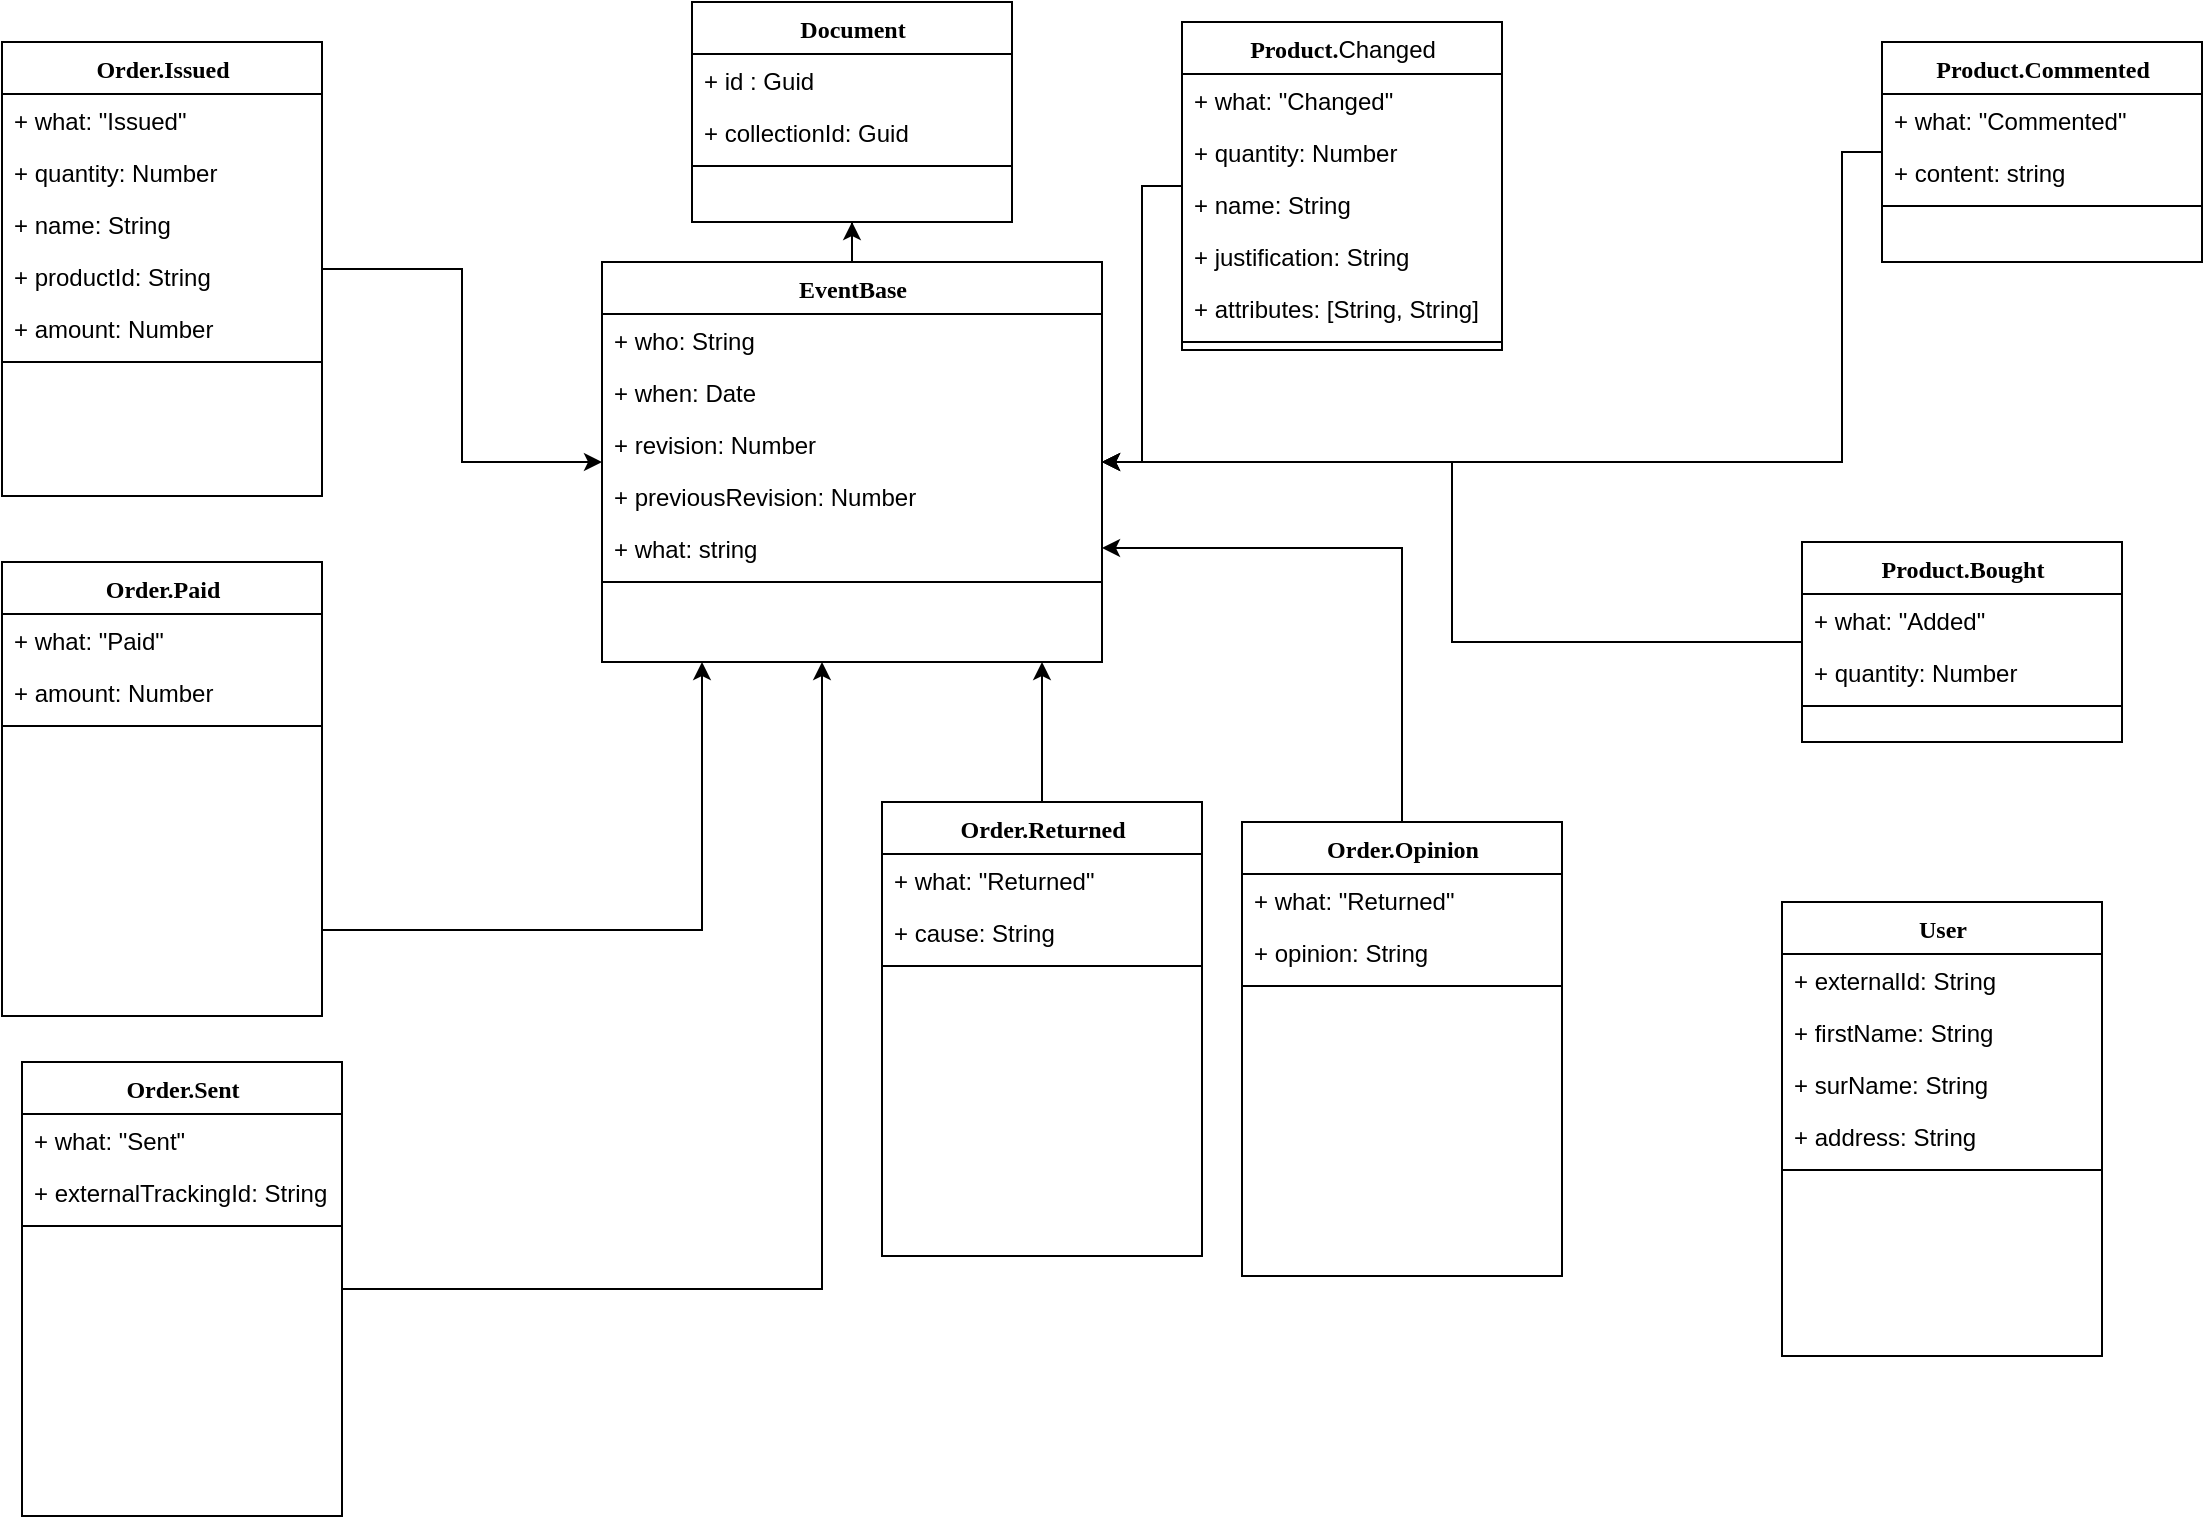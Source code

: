 <mxfile version="13.8.8" type="github">
  <diagram name="Page-1" id="9f46799a-70d6-7492-0946-bef42562c5a5">
    <mxGraphModel dx="965" dy="557" grid="1" gridSize="10" guides="1" tooltips="1" connect="1" arrows="1" fold="1" page="1" pageScale="1" pageWidth="1100" pageHeight="850" background="#ffffff" math="0" shadow="0">
      <root>
        <mxCell id="0" />
        <mxCell id="1" parent="0" />
        <mxCell id="pEbF4z53TQboREh2JlvP-35" value="" style="edgeStyle=orthogonalEdgeStyle;rounded=0;orthogonalLoop=1;jettySize=auto;html=1;" edge="1" parent="1" source="78961159f06e98e8-17" target="pEbF4z53TQboREh2JlvP-26">
          <mxGeometry relative="1" as="geometry" />
        </mxCell>
        <mxCell id="78961159f06e98e8-17" value="Order.Issued" style="swimlane;html=1;fontStyle=1;align=center;verticalAlign=top;childLayout=stackLayout;horizontal=1;startSize=26;horizontalStack=0;resizeParent=1;resizeLast=0;collapsible=1;marginBottom=0;swimlaneFillColor=#ffffff;rounded=0;shadow=0;comic=0;labelBackgroundColor=none;strokeWidth=1;fillColor=none;fontFamily=Verdana;fontSize=12" parent="1" vertex="1">
          <mxGeometry x="20" y="20" width="160" height="227" as="geometry" />
        </mxCell>
        <mxCell id="78961159f06e98e8-25" value="+ what: &quot;Issued&quot;" style="text;html=1;strokeColor=none;fillColor=none;align=left;verticalAlign=top;spacingLeft=4;spacingRight=4;whiteSpace=wrap;overflow=hidden;rotatable=0;points=[[0,0.5],[1,0.5]];portConstraint=eastwest;" parent="78961159f06e98e8-17" vertex="1">
          <mxGeometry y="26" width="160" height="26" as="geometry" />
        </mxCell>
        <mxCell id="78961159f06e98e8-24" value="+ quantity: Number" style="text;html=1;strokeColor=none;fillColor=none;align=left;verticalAlign=top;spacingLeft=4;spacingRight=4;whiteSpace=wrap;overflow=hidden;rotatable=0;points=[[0,0.5],[1,0.5]];portConstraint=eastwest;" parent="78961159f06e98e8-17" vertex="1">
          <mxGeometry y="52" width="160" height="26" as="geometry" />
        </mxCell>
        <mxCell id="pEbF4z53TQboREh2JlvP-37" value="+ name: String" style="text;html=1;strokeColor=none;fillColor=none;align=left;verticalAlign=top;spacingLeft=4;spacingRight=4;whiteSpace=wrap;overflow=hidden;rotatable=0;points=[[0,0.5],[1,0.5]];portConstraint=eastwest;" vertex="1" parent="78961159f06e98e8-17">
          <mxGeometry y="78" width="160" height="26" as="geometry" />
        </mxCell>
        <mxCell id="pEbF4z53TQboREh2JlvP-38" value="+ productId: String&lt;br&gt;" style="text;html=1;strokeColor=none;fillColor=none;align=left;verticalAlign=top;spacingLeft=4;spacingRight=4;whiteSpace=wrap;overflow=hidden;rotatable=0;points=[[0,0.5],[1,0.5]];portConstraint=eastwest;" vertex="1" parent="78961159f06e98e8-17">
          <mxGeometry y="104" width="160" height="26" as="geometry" />
        </mxCell>
        <mxCell id="pEbF4z53TQboREh2JlvP-57" value="+ amount: Number" style="text;html=1;strokeColor=none;fillColor=none;align=left;verticalAlign=top;spacingLeft=4;spacingRight=4;whiteSpace=wrap;overflow=hidden;rotatable=0;points=[[0,0.5],[1,0.5]];portConstraint=eastwest;" vertex="1" parent="78961159f06e98e8-17">
          <mxGeometry y="130" width="160" height="26" as="geometry" />
        </mxCell>
        <mxCell id="78961159f06e98e8-19" value="" style="line;html=1;strokeWidth=1;fillColor=none;align=left;verticalAlign=middle;spacingTop=-1;spacingLeft=3;spacingRight=3;rotatable=0;labelPosition=right;points=[];portConstraint=eastwest;" parent="78961159f06e98e8-17" vertex="1">
          <mxGeometry y="156" width="160" height="8" as="geometry" />
        </mxCell>
        <mxCell id="pEbF4z53TQboREh2JlvP-1" value="Document" style="swimlane;html=1;fontStyle=1;align=center;verticalAlign=top;childLayout=stackLayout;horizontal=1;startSize=26;horizontalStack=0;resizeParent=1;resizeLast=0;collapsible=1;marginBottom=0;swimlaneFillColor=#ffffff;rounded=0;shadow=0;comic=0;labelBackgroundColor=none;strokeWidth=1;fillColor=none;fontFamily=Verdana;fontSize=12" vertex="1" parent="1">
          <mxGeometry x="365" width="160" height="110" as="geometry" />
        </mxCell>
        <mxCell id="pEbF4z53TQboREh2JlvP-3" value="+ id : Guid&lt;br&gt;" style="text;html=1;strokeColor=none;fillColor=none;align=left;verticalAlign=top;spacingLeft=4;spacingRight=4;whiteSpace=wrap;overflow=hidden;rotatable=0;points=[[0,0.5],[1,0.5]];portConstraint=eastwest;" vertex="1" parent="pEbF4z53TQboREh2JlvP-1">
          <mxGeometry y="26" width="160" height="26" as="geometry" />
        </mxCell>
        <mxCell id="pEbF4z53TQboREh2JlvP-106" value="+ collectionId: Guid" style="text;html=1;strokeColor=none;fillColor=none;align=left;verticalAlign=top;spacingLeft=4;spacingRight=4;whiteSpace=wrap;overflow=hidden;rotatable=0;points=[[0,0.5],[1,0.5]];portConstraint=eastwest;" vertex="1" parent="pEbF4z53TQboREh2JlvP-1">
          <mxGeometry y="52" width="160" height="26" as="geometry" />
        </mxCell>
        <mxCell id="pEbF4z53TQboREh2JlvP-7" value="" style="line;html=1;strokeWidth=1;fillColor=none;align=left;verticalAlign=middle;spacingTop=-1;spacingLeft=3;spacingRight=3;rotatable=0;labelPosition=right;points=[];portConstraint=eastwest;" vertex="1" parent="pEbF4z53TQboREh2JlvP-1">
          <mxGeometry y="78" width="160" height="8" as="geometry" />
        </mxCell>
        <mxCell id="pEbF4z53TQboREh2JlvP-36" style="edgeStyle=orthogonalEdgeStyle;rounded=0;orthogonalLoop=1;jettySize=auto;html=1;" edge="1" parent="1" source="pEbF4z53TQboREh2JlvP-26" target="pEbF4z53TQboREh2JlvP-1">
          <mxGeometry relative="1" as="geometry" />
        </mxCell>
        <mxCell id="pEbF4z53TQboREh2JlvP-26" value="EventBase" style="swimlane;html=1;fontStyle=1;align=center;verticalAlign=top;childLayout=stackLayout;horizontal=1;startSize=26;horizontalStack=0;resizeParent=1;resizeLast=0;collapsible=1;marginBottom=0;swimlaneFillColor=#ffffff;rounded=0;shadow=0;comic=0;labelBackgroundColor=none;strokeWidth=1;fillColor=none;fontFamily=Verdana;fontSize=12" vertex="1" parent="1">
          <mxGeometry x="320" y="130" width="250" height="200" as="geometry" />
        </mxCell>
        <mxCell id="pEbF4z53TQboREh2JlvP-17" value="+ who: String" style="text;html=1;strokeColor=none;fillColor=none;align=left;verticalAlign=top;spacingLeft=4;spacingRight=4;whiteSpace=wrap;overflow=hidden;rotatable=0;points=[[0,0.5],[1,0.5]];portConstraint=eastwest;" vertex="1" parent="pEbF4z53TQboREh2JlvP-26">
          <mxGeometry y="26" width="250" height="26" as="geometry" />
        </mxCell>
        <mxCell id="pEbF4z53TQboREh2JlvP-18" value="+ when: Date" style="text;html=1;strokeColor=none;fillColor=none;align=left;verticalAlign=top;spacingLeft=4;spacingRight=4;whiteSpace=wrap;overflow=hidden;rotatable=0;points=[[0,0.5],[1,0.5]];portConstraint=eastwest;" vertex="1" parent="pEbF4z53TQboREh2JlvP-26">
          <mxGeometry y="52" width="250" height="26" as="geometry" />
        </mxCell>
        <mxCell id="pEbF4z53TQboREh2JlvP-19" value="+ revision: Number" style="text;html=1;strokeColor=none;fillColor=none;align=left;verticalAlign=top;spacingLeft=4;spacingRight=4;whiteSpace=wrap;overflow=hidden;rotatable=0;points=[[0,0.5],[1,0.5]];portConstraint=eastwest;" vertex="1" parent="pEbF4z53TQboREh2JlvP-26">
          <mxGeometry y="78" width="250" height="26" as="geometry" />
        </mxCell>
        <mxCell id="pEbF4z53TQboREh2JlvP-20" value="+ previousRevision: Number" style="text;html=1;strokeColor=none;fillColor=none;align=left;verticalAlign=top;spacingLeft=4;spacingRight=4;whiteSpace=wrap;overflow=hidden;rotatable=0;points=[[0,0.5],[1,0.5]];portConstraint=eastwest;" vertex="1" parent="pEbF4z53TQboREh2JlvP-26">
          <mxGeometry y="104" width="250" height="26" as="geometry" />
        </mxCell>
        <mxCell id="pEbF4z53TQboREh2JlvP-21" value="+ what: string" style="text;html=1;strokeColor=none;fillColor=none;align=left;verticalAlign=top;spacingLeft=4;spacingRight=4;whiteSpace=wrap;overflow=hidden;rotatable=0;points=[[0,0.5],[1,0.5]];portConstraint=eastwest;" vertex="1" parent="pEbF4z53TQboREh2JlvP-26">
          <mxGeometry y="130" width="250" height="26" as="geometry" />
        </mxCell>
        <mxCell id="pEbF4z53TQboREh2JlvP-32" value="" style="line;html=1;strokeWidth=1;fillColor=none;align=left;verticalAlign=middle;spacingTop=-1;spacingLeft=3;spacingRight=3;rotatable=0;labelPosition=right;points=[];portConstraint=eastwest;" vertex="1" parent="pEbF4z53TQboREh2JlvP-26">
          <mxGeometry y="156" width="250" height="8" as="geometry" />
        </mxCell>
        <mxCell id="pEbF4z53TQboREh2JlvP-45" style="edgeStyle=orthogonalEdgeStyle;rounded=0;orthogonalLoop=1;jettySize=auto;html=1;" edge="1" parent="1" source="pEbF4z53TQboREh2JlvP-39" target="pEbF4z53TQboREh2JlvP-26">
          <mxGeometry relative="1" as="geometry">
            <mxPoint x="470" y="300" as="targetPoint" />
            <Array as="points">
              <mxPoint x="430" y="420" />
              <mxPoint x="430" y="420" />
            </Array>
          </mxGeometry>
        </mxCell>
        <mxCell id="pEbF4z53TQboREh2JlvP-39" value="Order.Sent" style="swimlane;html=1;fontStyle=1;align=center;verticalAlign=top;childLayout=stackLayout;horizontal=1;startSize=26;horizontalStack=0;resizeParent=1;resizeLast=0;collapsible=1;marginBottom=0;swimlaneFillColor=#ffffff;rounded=0;shadow=0;comic=0;labelBackgroundColor=none;strokeWidth=1;fillColor=none;fontFamily=Verdana;fontSize=12" vertex="1" parent="1">
          <mxGeometry x="30" y="530" width="160" height="227" as="geometry" />
        </mxCell>
        <mxCell id="pEbF4z53TQboREh2JlvP-40" value="+ what: &quot;Sent&quot;" style="text;html=1;strokeColor=none;fillColor=none;align=left;verticalAlign=top;spacingLeft=4;spacingRight=4;whiteSpace=wrap;overflow=hidden;rotatable=0;points=[[0,0.5],[1,0.5]];portConstraint=eastwest;" vertex="1" parent="pEbF4z53TQboREh2JlvP-39">
          <mxGeometry y="26" width="160" height="26" as="geometry" />
        </mxCell>
        <mxCell id="pEbF4z53TQboREh2JlvP-43" value="+ externalTrackingId: String" style="text;html=1;strokeColor=none;fillColor=none;align=left;verticalAlign=top;spacingLeft=4;spacingRight=4;whiteSpace=wrap;overflow=hidden;rotatable=0;points=[[0,0.5],[1,0.5]];portConstraint=eastwest;" vertex="1" parent="pEbF4z53TQboREh2JlvP-39">
          <mxGeometry y="52" width="160" height="26" as="geometry" />
        </mxCell>
        <mxCell id="pEbF4z53TQboREh2JlvP-44" value="" style="line;html=1;strokeWidth=1;fillColor=none;align=left;verticalAlign=middle;spacingTop=-1;spacingLeft=3;spacingRight=3;rotatable=0;labelPosition=right;points=[];portConstraint=eastwest;" vertex="1" parent="pEbF4z53TQboREh2JlvP-39">
          <mxGeometry y="78" width="160" height="8" as="geometry" />
        </mxCell>
        <mxCell id="pEbF4z53TQboREh2JlvP-50" style="edgeStyle=orthogonalEdgeStyle;rounded=0;orthogonalLoop=1;jettySize=auto;html=1;" edge="1" parent="1" source="pEbF4z53TQboREh2JlvP-46" target="pEbF4z53TQboREh2JlvP-26">
          <mxGeometry relative="1" as="geometry">
            <mxPoint x="380" y="300" as="targetPoint" />
            <Array as="points">
              <mxPoint x="370" y="464" />
            </Array>
          </mxGeometry>
        </mxCell>
        <mxCell id="pEbF4z53TQboREh2JlvP-46" value="Order.Paid" style="swimlane;html=1;fontStyle=1;align=center;verticalAlign=top;childLayout=stackLayout;horizontal=1;startSize=26;horizontalStack=0;resizeParent=1;resizeLast=0;collapsible=1;marginBottom=0;swimlaneFillColor=#ffffff;rounded=0;shadow=0;comic=0;labelBackgroundColor=none;strokeWidth=1;fillColor=none;fontFamily=Verdana;fontSize=12" vertex="1" parent="1">
          <mxGeometry x="20" y="280" width="160" height="227" as="geometry" />
        </mxCell>
        <mxCell id="pEbF4z53TQboREh2JlvP-47" value="+ what: &quot;Paid&quot;" style="text;html=1;strokeColor=none;fillColor=none;align=left;verticalAlign=top;spacingLeft=4;spacingRight=4;whiteSpace=wrap;overflow=hidden;rotatable=0;points=[[0,0.5],[1,0.5]];portConstraint=eastwest;" vertex="1" parent="pEbF4z53TQboREh2JlvP-46">
          <mxGeometry y="26" width="160" height="26" as="geometry" />
        </mxCell>
        <mxCell id="pEbF4z53TQboREh2JlvP-48" value="+ amount: Number" style="text;html=1;strokeColor=none;fillColor=none;align=left;verticalAlign=top;spacingLeft=4;spacingRight=4;whiteSpace=wrap;overflow=hidden;rotatable=0;points=[[0,0.5],[1,0.5]];portConstraint=eastwest;" vertex="1" parent="pEbF4z53TQboREh2JlvP-46">
          <mxGeometry y="52" width="160" height="26" as="geometry" />
        </mxCell>
        <mxCell id="pEbF4z53TQboREh2JlvP-49" value="" style="line;html=1;strokeWidth=1;fillColor=none;align=left;verticalAlign=middle;spacingTop=-1;spacingLeft=3;spacingRight=3;rotatable=0;labelPosition=right;points=[];portConstraint=eastwest;" vertex="1" parent="pEbF4z53TQboREh2JlvP-46">
          <mxGeometry y="78" width="160" height="8" as="geometry" />
        </mxCell>
        <mxCell id="pEbF4z53TQboREh2JlvP-55" style="edgeStyle=orthogonalEdgeStyle;rounded=0;orthogonalLoop=1;jettySize=auto;html=1;" edge="1" parent="1" source="pEbF4z53TQboREh2JlvP-51" target="pEbF4z53TQboREh2JlvP-26">
          <mxGeometry relative="1" as="geometry">
            <mxPoint x="590" y="340" as="targetPoint" />
            <Array as="points">
              <mxPoint x="570" y="440" />
              <mxPoint x="570" y="440" />
            </Array>
          </mxGeometry>
        </mxCell>
        <mxCell id="pEbF4z53TQboREh2JlvP-51" value="Order.Returned" style="swimlane;html=1;fontStyle=1;align=center;verticalAlign=top;childLayout=stackLayout;horizontal=1;startSize=26;horizontalStack=0;resizeParent=1;resizeLast=0;collapsible=1;marginBottom=0;swimlaneFillColor=#ffffff;rounded=0;shadow=0;comic=0;labelBackgroundColor=none;strokeWidth=1;fillColor=none;fontFamily=Verdana;fontSize=12" vertex="1" parent="1">
          <mxGeometry x="460" y="400" width="160" height="227" as="geometry" />
        </mxCell>
        <mxCell id="pEbF4z53TQboREh2JlvP-52" value="+ what: &quot;Returned&quot;" style="text;html=1;strokeColor=none;fillColor=none;align=left;verticalAlign=top;spacingLeft=4;spacingRight=4;whiteSpace=wrap;overflow=hidden;rotatable=0;points=[[0,0.5],[1,0.5]];portConstraint=eastwest;" vertex="1" parent="pEbF4z53TQboREh2JlvP-51">
          <mxGeometry y="26" width="160" height="26" as="geometry" />
        </mxCell>
        <mxCell id="pEbF4z53TQboREh2JlvP-53" value="+ cause: String" style="text;html=1;strokeColor=none;fillColor=none;align=left;verticalAlign=top;spacingLeft=4;spacingRight=4;whiteSpace=wrap;overflow=hidden;rotatable=0;points=[[0,0.5],[1,0.5]];portConstraint=eastwest;" vertex="1" parent="pEbF4z53TQboREh2JlvP-51">
          <mxGeometry y="52" width="160" height="26" as="geometry" />
        </mxCell>
        <mxCell id="pEbF4z53TQboREh2JlvP-54" value="" style="line;html=1;strokeWidth=1;fillColor=none;align=left;verticalAlign=middle;spacingTop=-1;spacingLeft=3;spacingRight=3;rotatable=0;labelPosition=right;points=[];portConstraint=eastwest;" vertex="1" parent="pEbF4z53TQboREh2JlvP-51">
          <mxGeometry y="78" width="160" height="8" as="geometry" />
        </mxCell>
        <mxCell id="pEbF4z53TQboREh2JlvP-66" style="edgeStyle=orthogonalEdgeStyle;rounded=0;orthogonalLoop=1;jettySize=auto;html=1;" edge="1" parent="1" source="pEbF4z53TQboREh2JlvP-58" target="pEbF4z53TQboREh2JlvP-26">
          <mxGeometry relative="1" as="geometry" />
        </mxCell>
        <mxCell id="pEbF4z53TQboREh2JlvP-58" value="Product.&lt;span style=&quot;font-family: &amp;#34;helvetica&amp;#34; ; font-weight: 400 ; text-align: left&quot;&gt;Changed&lt;/span&gt;" style="swimlane;html=1;fontStyle=1;align=center;verticalAlign=top;childLayout=stackLayout;horizontal=1;startSize=26;horizontalStack=0;resizeParent=1;resizeLast=0;collapsible=1;marginBottom=0;swimlaneFillColor=#ffffff;rounded=0;shadow=0;comic=0;labelBackgroundColor=none;strokeWidth=1;fillColor=none;fontFamily=Verdana;fontSize=12" vertex="1" parent="1">
          <mxGeometry x="610" y="10" width="160" height="164" as="geometry" />
        </mxCell>
        <mxCell id="pEbF4z53TQboREh2JlvP-59" value="+ what: &quot;Changed&quot;" style="text;html=1;strokeColor=none;fillColor=none;align=left;verticalAlign=top;spacingLeft=4;spacingRight=4;whiteSpace=wrap;overflow=hidden;rotatable=0;points=[[0,0.5],[1,0.5]];portConstraint=eastwest;" vertex="1" parent="pEbF4z53TQboREh2JlvP-58">
          <mxGeometry y="26" width="160" height="26" as="geometry" />
        </mxCell>
        <mxCell id="pEbF4z53TQboREh2JlvP-60" value="+ quantity: Number" style="text;html=1;strokeColor=none;fillColor=none;align=left;verticalAlign=top;spacingLeft=4;spacingRight=4;whiteSpace=wrap;overflow=hidden;rotatable=0;points=[[0,0.5],[1,0.5]];portConstraint=eastwest;" vertex="1" parent="pEbF4z53TQboREh2JlvP-58">
          <mxGeometry y="52" width="160" height="26" as="geometry" />
        </mxCell>
        <mxCell id="pEbF4z53TQboREh2JlvP-61" value="+ name: String" style="text;html=1;strokeColor=none;fillColor=none;align=left;verticalAlign=top;spacingLeft=4;spacingRight=4;whiteSpace=wrap;overflow=hidden;rotatable=0;points=[[0,0.5],[1,0.5]];portConstraint=eastwest;" vertex="1" parent="pEbF4z53TQboREh2JlvP-58">
          <mxGeometry y="78" width="160" height="26" as="geometry" />
        </mxCell>
        <mxCell id="pEbF4z53TQboREh2JlvP-107" value="+ justification: String" style="text;html=1;strokeColor=none;fillColor=none;align=left;verticalAlign=top;spacingLeft=4;spacingRight=4;whiteSpace=wrap;overflow=hidden;rotatable=0;points=[[0,0.5],[1,0.5]];portConstraint=eastwest;" vertex="1" parent="pEbF4z53TQboREh2JlvP-58">
          <mxGeometry y="104" width="160" height="26" as="geometry" />
        </mxCell>
        <mxCell id="pEbF4z53TQboREh2JlvP-102" value="+ attributes: [String, String]" style="text;html=1;strokeColor=none;fillColor=none;align=left;verticalAlign=top;spacingLeft=4;spacingRight=4;whiteSpace=wrap;overflow=hidden;rotatable=0;points=[[0,0.5],[1,0.5]];portConstraint=eastwest;" vertex="1" parent="pEbF4z53TQboREh2JlvP-58">
          <mxGeometry y="130" width="160" height="26" as="geometry" />
        </mxCell>
        <mxCell id="pEbF4z53TQboREh2JlvP-64" value="" style="line;html=1;strokeWidth=1;fillColor=none;align=left;verticalAlign=middle;spacingTop=-1;spacingLeft=3;spacingRight=3;rotatable=0;labelPosition=right;points=[];portConstraint=eastwest;" vertex="1" parent="pEbF4z53TQboREh2JlvP-58">
          <mxGeometry y="156" width="160" height="8" as="geometry" />
        </mxCell>
        <mxCell id="pEbF4z53TQboREh2JlvP-75" style="edgeStyle=orthogonalEdgeStyle;rounded=0;orthogonalLoop=1;jettySize=auto;html=1;" edge="1" parent="1" source="pEbF4z53TQboREh2JlvP-67" target="pEbF4z53TQboREh2JlvP-26">
          <mxGeometry relative="1" as="geometry">
            <Array as="points">
              <mxPoint x="940" y="230" />
            </Array>
          </mxGeometry>
        </mxCell>
        <mxCell id="pEbF4z53TQboREh2JlvP-67" value="Product.Commented" style="swimlane;html=1;fontStyle=1;align=center;verticalAlign=top;childLayout=stackLayout;horizontal=1;startSize=26;horizontalStack=0;resizeParent=1;resizeLast=0;collapsible=1;marginBottom=0;swimlaneFillColor=#ffffff;rounded=0;shadow=0;comic=0;labelBackgroundColor=none;strokeWidth=1;fillColor=none;fontFamily=Verdana;fontSize=12" vertex="1" parent="1">
          <mxGeometry x="960" y="20" width="160" height="110" as="geometry" />
        </mxCell>
        <mxCell id="pEbF4z53TQboREh2JlvP-68" value="+ what: &quot;Commented&quot;" style="text;html=1;strokeColor=none;fillColor=none;align=left;verticalAlign=top;spacingLeft=4;spacingRight=4;whiteSpace=wrap;overflow=hidden;rotatable=0;points=[[0,0.5],[1,0.5]];portConstraint=eastwest;" vertex="1" parent="pEbF4z53TQboREh2JlvP-67">
          <mxGeometry y="26" width="160" height="26" as="geometry" />
        </mxCell>
        <mxCell id="pEbF4z53TQboREh2JlvP-74" value="+ content: string&lt;br&gt;" style="text;html=1;strokeColor=none;fillColor=none;align=left;verticalAlign=top;spacingLeft=4;spacingRight=4;whiteSpace=wrap;overflow=hidden;rotatable=0;points=[[0,0.5],[1,0.5]];portConstraint=eastwest;" vertex="1" parent="pEbF4z53TQboREh2JlvP-67">
          <mxGeometry y="52" width="160" height="26" as="geometry" />
        </mxCell>
        <mxCell id="pEbF4z53TQboREh2JlvP-73" value="" style="line;html=1;strokeWidth=1;fillColor=none;align=left;verticalAlign=middle;spacingTop=-1;spacingLeft=3;spacingRight=3;rotatable=0;labelPosition=right;points=[];portConstraint=eastwest;" vertex="1" parent="pEbF4z53TQboREh2JlvP-67">
          <mxGeometry y="78" width="160" height="8" as="geometry" />
        </mxCell>
        <mxCell id="pEbF4z53TQboREh2JlvP-82" style="edgeStyle=orthogonalEdgeStyle;rounded=0;orthogonalLoop=1;jettySize=auto;html=1;" edge="1" parent="1" source="pEbF4z53TQboREh2JlvP-76" target="pEbF4z53TQboREh2JlvP-26">
          <mxGeometry relative="1" as="geometry" />
        </mxCell>
        <mxCell id="pEbF4z53TQboREh2JlvP-76" value="Product.Bought" style="swimlane;html=1;fontStyle=1;align=center;verticalAlign=top;childLayout=stackLayout;horizontal=1;startSize=26;horizontalStack=0;resizeParent=1;resizeLast=0;collapsible=1;marginBottom=0;swimlaneFillColor=#ffffff;rounded=0;shadow=0;comic=0;labelBackgroundColor=none;strokeWidth=1;fillColor=none;fontFamily=Verdana;fontSize=12" vertex="1" parent="1">
          <mxGeometry x="920" y="270" width="160" height="100" as="geometry" />
        </mxCell>
        <mxCell id="pEbF4z53TQboREh2JlvP-77" value="+ what: &quot;Added&quot;" style="text;html=1;strokeColor=none;fillColor=none;align=left;verticalAlign=top;spacingLeft=4;spacingRight=4;whiteSpace=wrap;overflow=hidden;rotatable=0;points=[[0,0.5],[1,0.5]];portConstraint=eastwest;" vertex="1" parent="pEbF4z53TQboREh2JlvP-76">
          <mxGeometry y="26" width="160" height="26" as="geometry" />
        </mxCell>
        <mxCell id="pEbF4z53TQboREh2JlvP-78" value="+ quantity: Number" style="text;html=1;strokeColor=none;fillColor=none;align=left;verticalAlign=top;spacingLeft=4;spacingRight=4;whiteSpace=wrap;overflow=hidden;rotatable=0;points=[[0,0.5],[1,0.5]];portConstraint=eastwest;" vertex="1" parent="pEbF4z53TQboREh2JlvP-76">
          <mxGeometry y="52" width="160" height="26" as="geometry" />
        </mxCell>
        <mxCell id="pEbF4z53TQboREh2JlvP-80" value="" style="line;html=1;strokeWidth=1;fillColor=none;align=left;verticalAlign=middle;spacingTop=-1;spacingLeft=3;spacingRight=3;rotatable=0;labelPosition=right;points=[];portConstraint=eastwest;" vertex="1" parent="pEbF4z53TQboREh2JlvP-76">
          <mxGeometry y="78" width="160" height="8" as="geometry" />
        </mxCell>
        <mxCell id="pEbF4z53TQboREh2JlvP-83" value="User" style="swimlane;html=1;fontStyle=1;align=center;verticalAlign=top;childLayout=stackLayout;horizontal=1;startSize=26;horizontalStack=0;resizeParent=1;resizeLast=0;collapsible=1;marginBottom=0;swimlaneFillColor=#ffffff;rounded=0;shadow=0;comic=0;labelBackgroundColor=none;strokeWidth=1;fillColor=none;fontFamily=Verdana;fontSize=12" vertex="1" parent="1">
          <mxGeometry x="910" y="450" width="160" height="227" as="geometry" />
        </mxCell>
        <mxCell id="pEbF4z53TQboREh2JlvP-84" value="+ externalId: String" style="text;html=1;strokeColor=none;fillColor=none;align=left;verticalAlign=top;spacingLeft=4;spacingRight=4;whiteSpace=wrap;overflow=hidden;rotatable=0;points=[[0,0.5],[1,0.5]];portConstraint=eastwest;" vertex="1" parent="pEbF4z53TQboREh2JlvP-83">
          <mxGeometry y="26" width="160" height="26" as="geometry" />
        </mxCell>
        <mxCell id="pEbF4z53TQboREh2JlvP-88" value="+ firstName: String" style="text;html=1;strokeColor=none;fillColor=none;align=left;verticalAlign=top;spacingLeft=4;spacingRight=4;whiteSpace=wrap;overflow=hidden;rotatable=0;points=[[0,0.5],[1,0.5]];portConstraint=eastwest;" vertex="1" parent="pEbF4z53TQboREh2JlvP-83">
          <mxGeometry y="52" width="160" height="26" as="geometry" />
        </mxCell>
        <mxCell id="pEbF4z53TQboREh2JlvP-90" value="+ surName: String" style="text;html=1;strokeColor=none;fillColor=none;align=left;verticalAlign=top;spacingLeft=4;spacingRight=4;whiteSpace=wrap;overflow=hidden;rotatable=0;points=[[0,0.5],[1,0.5]];portConstraint=eastwest;" vertex="1" parent="pEbF4z53TQboREh2JlvP-83">
          <mxGeometry y="78" width="160" height="26" as="geometry" />
        </mxCell>
        <mxCell id="pEbF4z53TQboREh2JlvP-91" value="+ address: String" style="text;html=1;strokeColor=none;fillColor=none;align=left;verticalAlign=top;spacingLeft=4;spacingRight=4;whiteSpace=wrap;overflow=hidden;rotatable=0;points=[[0,0.5],[1,0.5]];portConstraint=eastwest;" vertex="1" parent="pEbF4z53TQboREh2JlvP-83">
          <mxGeometry y="104" width="160" height="26" as="geometry" />
        </mxCell>
        <mxCell id="pEbF4z53TQboREh2JlvP-86" value="" style="line;html=1;strokeWidth=1;fillColor=none;align=left;verticalAlign=middle;spacingTop=-1;spacingLeft=3;spacingRight=3;rotatable=0;labelPosition=right;points=[];portConstraint=eastwest;" vertex="1" parent="pEbF4z53TQboREh2JlvP-83">
          <mxGeometry y="130" width="160" height="8" as="geometry" />
        </mxCell>
        <mxCell id="pEbF4z53TQboREh2JlvP-96" style="edgeStyle=orthogonalEdgeStyle;rounded=0;orthogonalLoop=1;jettySize=auto;html=1;" edge="1" parent="1" source="pEbF4z53TQboREh2JlvP-92" target="pEbF4z53TQboREh2JlvP-21">
          <mxGeometry relative="1" as="geometry" />
        </mxCell>
        <mxCell id="pEbF4z53TQboREh2JlvP-92" value="Order.Opinion" style="swimlane;html=1;fontStyle=1;align=center;verticalAlign=top;childLayout=stackLayout;horizontal=1;startSize=26;horizontalStack=0;resizeParent=1;resizeLast=0;collapsible=1;marginBottom=0;swimlaneFillColor=#ffffff;rounded=0;shadow=0;comic=0;labelBackgroundColor=none;strokeWidth=1;fillColor=none;fontFamily=Verdana;fontSize=12" vertex="1" parent="1">
          <mxGeometry x="640" y="410" width="160" height="227" as="geometry" />
        </mxCell>
        <mxCell id="pEbF4z53TQboREh2JlvP-93" value="+ what: &quot;Returned&quot;" style="text;html=1;strokeColor=none;fillColor=none;align=left;verticalAlign=top;spacingLeft=4;spacingRight=4;whiteSpace=wrap;overflow=hidden;rotatable=0;points=[[0,0.5],[1,0.5]];portConstraint=eastwest;" vertex="1" parent="pEbF4z53TQboREh2JlvP-92">
          <mxGeometry y="26" width="160" height="26" as="geometry" />
        </mxCell>
        <mxCell id="pEbF4z53TQboREh2JlvP-94" value="+ opinion: String" style="text;html=1;strokeColor=none;fillColor=none;align=left;verticalAlign=top;spacingLeft=4;spacingRight=4;whiteSpace=wrap;overflow=hidden;rotatable=0;points=[[0,0.5],[1,0.5]];portConstraint=eastwest;" vertex="1" parent="pEbF4z53TQboREh2JlvP-92">
          <mxGeometry y="52" width="160" height="26" as="geometry" />
        </mxCell>
        <mxCell id="pEbF4z53TQboREh2JlvP-95" value="" style="line;html=1;strokeWidth=1;fillColor=none;align=left;verticalAlign=middle;spacingTop=-1;spacingLeft=3;spacingRight=3;rotatable=0;labelPosition=right;points=[];portConstraint=eastwest;" vertex="1" parent="pEbF4z53TQboREh2JlvP-92">
          <mxGeometry y="78" width="160" height="8" as="geometry" />
        </mxCell>
      </root>
    </mxGraphModel>
  </diagram>
</mxfile>
